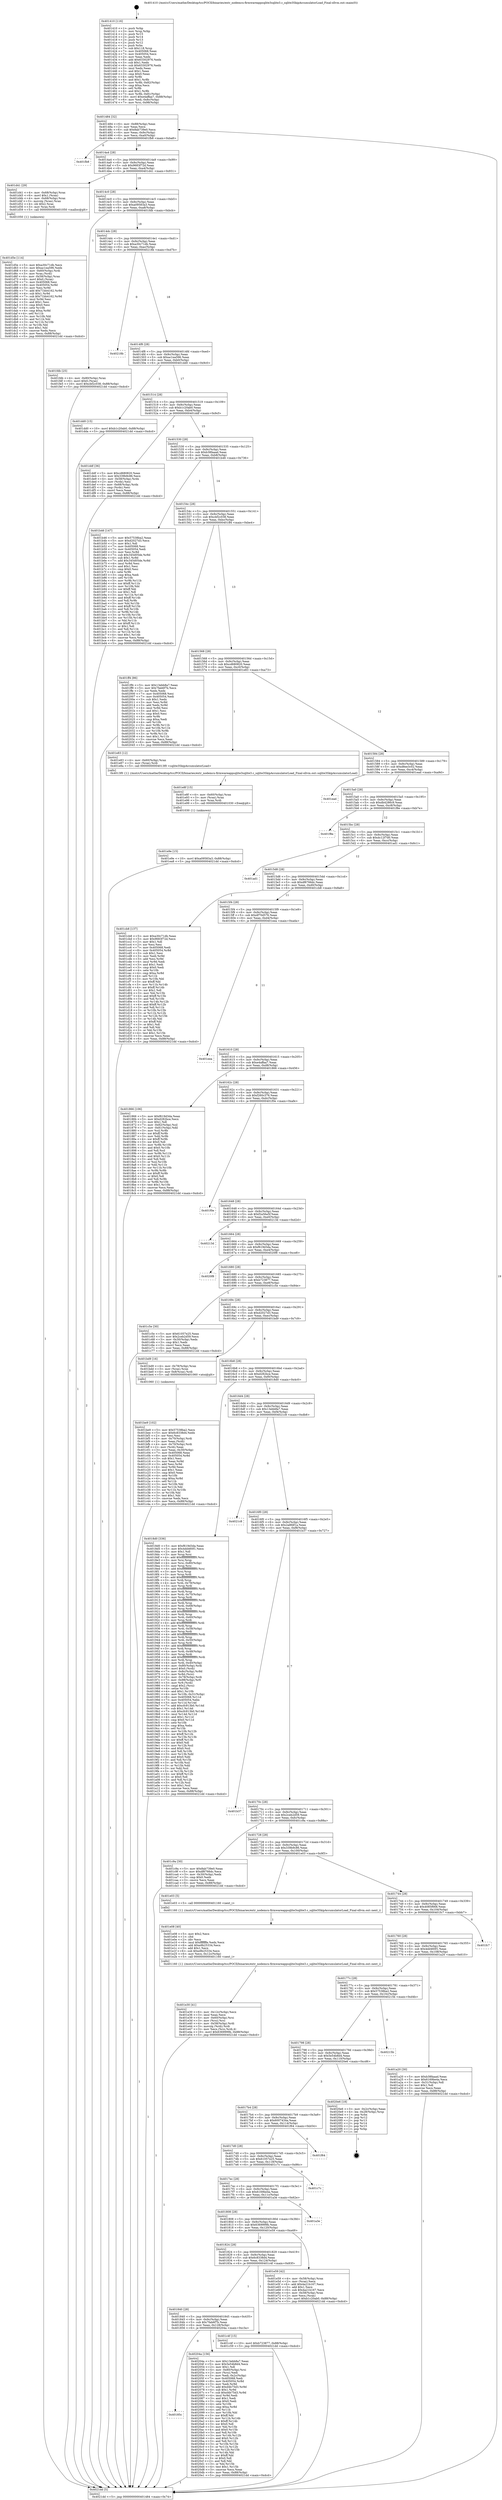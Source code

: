 digraph "0x401410" {
  label = "0x401410 (/mnt/c/Users/mathe/Desktop/tcc/POCII/binaries/extr_nodemcu-firmwareappsqlite3sqlite3.c_sqlite3SkipAccumulatorLoad_Final-ollvm.out::main(0))"
  labelloc = "t"
  node[shape=record]

  Entry [label="",width=0.3,height=0.3,shape=circle,fillcolor=black,style=filled]
  "0x401484" [label="{
     0x401484 [32]\l
     | [instrs]\l
     &nbsp;&nbsp;0x401484 \<+6\>: mov -0x88(%rbp),%eax\l
     &nbsp;&nbsp;0x40148a \<+2\>: mov %eax,%ecx\l
     &nbsp;&nbsp;0x40148c \<+6\>: sub $0x8ab739e0,%ecx\l
     &nbsp;&nbsp;0x401492 \<+6\>: mov %eax,-0x9c(%rbp)\l
     &nbsp;&nbsp;0x401498 \<+6\>: mov %ecx,-0xa0(%rbp)\l
     &nbsp;&nbsp;0x40149e \<+6\>: je 0000000000401fb8 \<main+0xba8\>\l
  }"]
  "0x401fb8" [label="{
     0x401fb8\l
  }", style=dashed]
  "0x4014a4" [label="{
     0x4014a4 [28]\l
     | [instrs]\l
     &nbsp;&nbsp;0x4014a4 \<+5\>: jmp 00000000004014a9 \<main+0x99\>\l
     &nbsp;&nbsp;0x4014a9 \<+6\>: mov -0x9c(%rbp),%eax\l
     &nbsp;&nbsp;0x4014af \<+5\>: sub $0x9683f72d,%eax\l
     &nbsp;&nbsp;0x4014b4 \<+6\>: mov %eax,-0xa4(%rbp)\l
     &nbsp;&nbsp;0x4014ba \<+6\>: je 0000000000401d41 \<main+0x931\>\l
  }"]
  Exit [label="",width=0.3,height=0.3,shape=circle,fillcolor=black,style=filled,peripheries=2]
  "0x401d41" [label="{
     0x401d41 [29]\l
     | [instrs]\l
     &nbsp;&nbsp;0x401d41 \<+4\>: mov -0x68(%rbp),%rax\l
     &nbsp;&nbsp;0x401d45 \<+6\>: movl $0x1,(%rax)\l
     &nbsp;&nbsp;0x401d4b \<+4\>: mov -0x68(%rbp),%rax\l
     &nbsp;&nbsp;0x401d4f \<+3\>: movslq (%rax),%rax\l
     &nbsp;&nbsp;0x401d52 \<+4\>: shl $0x2,%rax\l
     &nbsp;&nbsp;0x401d56 \<+3\>: mov %rax,%rdi\l
     &nbsp;&nbsp;0x401d59 \<+5\>: call 0000000000401050 \<malloc@plt\>\l
     | [calls]\l
     &nbsp;&nbsp;0x401050 \{1\} (unknown)\l
  }"]
  "0x4014c0" [label="{
     0x4014c0 [28]\l
     | [instrs]\l
     &nbsp;&nbsp;0x4014c0 \<+5\>: jmp 00000000004014c5 \<main+0xb5\>\l
     &nbsp;&nbsp;0x4014c5 \<+6\>: mov -0x9c(%rbp),%eax\l
     &nbsp;&nbsp;0x4014cb \<+5\>: sub $0xa09583a3,%eax\l
     &nbsp;&nbsp;0x4014d0 \<+6\>: mov %eax,-0xa8(%rbp)\l
     &nbsp;&nbsp;0x4014d6 \<+6\>: je 0000000000401fdb \<main+0xbcb\>\l
  }"]
  "0x40185c" [label="{
     0x40185c\l
  }", style=dashed]
  "0x401fdb" [label="{
     0x401fdb [25]\l
     | [instrs]\l
     &nbsp;&nbsp;0x401fdb \<+4\>: mov -0x80(%rbp),%rax\l
     &nbsp;&nbsp;0x401fdf \<+6\>: movl $0x0,(%rax)\l
     &nbsp;&nbsp;0x401fe5 \<+10\>: movl $0xcbf2c038,-0x88(%rbp)\l
     &nbsp;&nbsp;0x401fef \<+5\>: jmp 00000000004021dd \<main+0xdcd\>\l
  }"]
  "0x4014dc" [label="{
     0x4014dc [28]\l
     | [instrs]\l
     &nbsp;&nbsp;0x4014dc \<+5\>: jmp 00000000004014e1 \<main+0xd1\>\l
     &nbsp;&nbsp;0x4014e1 \<+6\>: mov -0x9c(%rbp),%eax\l
     &nbsp;&nbsp;0x4014e7 \<+5\>: sub $0xa30c71db,%eax\l
     &nbsp;&nbsp;0x4014ec \<+6\>: mov %eax,-0xac(%rbp)\l
     &nbsp;&nbsp;0x4014f2 \<+6\>: je 000000000040218b \<main+0xd7b\>\l
  }"]
  "0x40204a" [label="{
     0x40204a [156]\l
     | [instrs]\l
     &nbsp;&nbsp;0x40204a \<+5\>: mov $0x13ebb8a7,%eax\l
     &nbsp;&nbsp;0x40204f \<+5\>: mov $0x5e54b8d4,%ecx\l
     &nbsp;&nbsp;0x402054 \<+2\>: mov $0x1,%dl\l
     &nbsp;&nbsp;0x402056 \<+4\>: mov -0x80(%rbp),%rsi\l
     &nbsp;&nbsp;0x40205a \<+2\>: mov (%rsi),%edi\l
     &nbsp;&nbsp;0x40205c \<+3\>: mov %edi,-0x2c(%rbp)\l
     &nbsp;&nbsp;0x40205f \<+7\>: mov 0x405068,%edi\l
     &nbsp;&nbsp;0x402066 \<+8\>: mov 0x405054,%r8d\l
     &nbsp;&nbsp;0x40206e \<+3\>: mov %edi,%r9d\l
     &nbsp;&nbsp;0x402071 \<+7\>: add $0xd4b75d3,%r9d\l
     &nbsp;&nbsp;0x402078 \<+4\>: sub $0x1,%r9d\l
     &nbsp;&nbsp;0x40207c \<+7\>: sub $0xd4b75d3,%r9d\l
     &nbsp;&nbsp;0x402083 \<+4\>: imul %r9d,%edi\l
     &nbsp;&nbsp;0x402087 \<+3\>: and $0x1,%edi\l
     &nbsp;&nbsp;0x40208a \<+3\>: cmp $0x0,%edi\l
     &nbsp;&nbsp;0x40208d \<+4\>: sete %r10b\l
     &nbsp;&nbsp;0x402091 \<+4\>: cmp $0xa,%r8d\l
     &nbsp;&nbsp;0x402095 \<+4\>: setl %r11b\l
     &nbsp;&nbsp;0x402099 \<+3\>: mov %r10b,%bl\l
     &nbsp;&nbsp;0x40209c \<+3\>: xor $0xff,%bl\l
     &nbsp;&nbsp;0x40209f \<+3\>: mov %r11b,%r14b\l
     &nbsp;&nbsp;0x4020a2 \<+4\>: xor $0xff,%r14b\l
     &nbsp;&nbsp;0x4020a6 \<+3\>: xor $0x0,%dl\l
     &nbsp;&nbsp;0x4020a9 \<+3\>: mov %bl,%r15b\l
     &nbsp;&nbsp;0x4020ac \<+4\>: and $0x0,%r15b\l
     &nbsp;&nbsp;0x4020b0 \<+3\>: and %dl,%r10b\l
     &nbsp;&nbsp;0x4020b3 \<+3\>: mov %r14b,%r12b\l
     &nbsp;&nbsp;0x4020b6 \<+4\>: and $0x0,%r12b\l
     &nbsp;&nbsp;0x4020ba \<+3\>: and %dl,%r11b\l
     &nbsp;&nbsp;0x4020bd \<+3\>: or %r10b,%r15b\l
     &nbsp;&nbsp;0x4020c0 \<+3\>: or %r11b,%r12b\l
     &nbsp;&nbsp;0x4020c3 \<+3\>: xor %r12b,%r15b\l
     &nbsp;&nbsp;0x4020c6 \<+3\>: or %r14b,%bl\l
     &nbsp;&nbsp;0x4020c9 \<+3\>: xor $0xff,%bl\l
     &nbsp;&nbsp;0x4020cc \<+3\>: or $0x0,%dl\l
     &nbsp;&nbsp;0x4020cf \<+2\>: and %dl,%bl\l
     &nbsp;&nbsp;0x4020d1 \<+3\>: or %bl,%r15b\l
     &nbsp;&nbsp;0x4020d4 \<+4\>: test $0x1,%r15b\l
     &nbsp;&nbsp;0x4020d8 \<+3\>: cmovne %ecx,%eax\l
     &nbsp;&nbsp;0x4020db \<+6\>: mov %eax,-0x88(%rbp)\l
     &nbsp;&nbsp;0x4020e1 \<+5\>: jmp 00000000004021dd \<main+0xdcd\>\l
  }"]
  "0x40218b" [label="{
     0x40218b\l
  }", style=dashed]
  "0x4014f8" [label="{
     0x4014f8 [28]\l
     | [instrs]\l
     &nbsp;&nbsp;0x4014f8 \<+5\>: jmp 00000000004014fd \<main+0xed\>\l
     &nbsp;&nbsp;0x4014fd \<+6\>: mov -0x9c(%rbp),%eax\l
     &nbsp;&nbsp;0x401503 \<+5\>: sub $0xac1ea596,%eax\l
     &nbsp;&nbsp;0x401508 \<+6\>: mov %eax,-0xb0(%rbp)\l
     &nbsp;&nbsp;0x40150e \<+6\>: je 0000000000401dd0 \<main+0x9c0\>\l
  }"]
  "0x401e9e" [label="{
     0x401e9e [15]\l
     | [instrs]\l
     &nbsp;&nbsp;0x401e9e \<+10\>: movl $0xa09583a3,-0x88(%rbp)\l
     &nbsp;&nbsp;0x401ea8 \<+5\>: jmp 00000000004021dd \<main+0xdcd\>\l
  }"]
  "0x401dd0" [label="{
     0x401dd0 [15]\l
     | [instrs]\l
     &nbsp;&nbsp;0x401dd0 \<+10\>: movl $0xb1c20ab0,-0x88(%rbp)\l
     &nbsp;&nbsp;0x401dda \<+5\>: jmp 00000000004021dd \<main+0xdcd\>\l
  }"]
  "0x401514" [label="{
     0x401514 [28]\l
     | [instrs]\l
     &nbsp;&nbsp;0x401514 \<+5\>: jmp 0000000000401519 \<main+0x109\>\l
     &nbsp;&nbsp;0x401519 \<+6\>: mov -0x9c(%rbp),%eax\l
     &nbsp;&nbsp;0x40151f \<+5\>: sub $0xb1c20ab0,%eax\l
     &nbsp;&nbsp;0x401524 \<+6\>: mov %eax,-0xb4(%rbp)\l
     &nbsp;&nbsp;0x40152a \<+6\>: je 0000000000401ddf \<main+0x9cf\>\l
  }"]
  "0x401e8f" [label="{
     0x401e8f [15]\l
     | [instrs]\l
     &nbsp;&nbsp;0x401e8f \<+4\>: mov -0x60(%rbp),%rax\l
     &nbsp;&nbsp;0x401e93 \<+3\>: mov (%rax),%rax\l
     &nbsp;&nbsp;0x401e96 \<+3\>: mov %rax,%rdi\l
     &nbsp;&nbsp;0x401e99 \<+5\>: call 0000000000401030 \<free@plt\>\l
     | [calls]\l
     &nbsp;&nbsp;0x401030 \{1\} (unknown)\l
  }"]
  "0x401ddf" [label="{
     0x401ddf [36]\l
     | [instrs]\l
     &nbsp;&nbsp;0x401ddf \<+5\>: mov $0xcd680820,%eax\l
     &nbsp;&nbsp;0x401de4 \<+5\>: mov $0x339b9c86,%ecx\l
     &nbsp;&nbsp;0x401de9 \<+4\>: mov -0x58(%rbp),%rdx\l
     &nbsp;&nbsp;0x401ded \<+2\>: mov (%rdx),%esi\l
     &nbsp;&nbsp;0x401def \<+4\>: mov -0x68(%rbp),%rdx\l
     &nbsp;&nbsp;0x401df3 \<+2\>: cmp (%rdx),%esi\l
     &nbsp;&nbsp;0x401df5 \<+3\>: cmovl %ecx,%eax\l
     &nbsp;&nbsp;0x401df8 \<+6\>: mov %eax,-0x88(%rbp)\l
     &nbsp;&nbsp;0x401dfe \<+5\>: jmp 00000000004021dd \<main+0xdcd\>\l
  }"]
  "0x401530" [label="{
     0x401530 [28]\l
     | [instrs]\l
     &nbsp;&nbsp;0x401530 \<+5\>: jmp 0000000000401535 \<main+0x125\>\l
     &nbsp;&nbsp;0x401535 \<+6\>: mov -0x9c(%rbp),%eax\l
     &nbsp;&nbsp;0x40153b \<+5\>: sub $0xb38faaad,%eax\l
     &nbsp;&nbsp;0x401540 \<+6\>: mov %eax,-0xb8(%rbp)\l
     &nbsp;&nbsp;0x401546 \<+6\>: je 0000000000401b46 \<main+0x736\>\l
  }"]
  "0x401e30" [label="{
     0x401e30 [41]\l
     | [instrs]\l
     &nbsp;&nbsp;0x401e30 \<+6\>: mov -0x12c(%rbp),%ecx\l
     &nbsp;&nbsp;0x401e36 \<+3\>: imul %eax,%ecx\l
     &nbsp;&nbsp;0x401e39 \<+4\>: mov -0x60(%rbp),%rsi\l
     &nbsp;&nbsp;0x401e3d \<+3\>: mov (%rsi),%rsi\l
     &nbsp;&nbsp;0x401e40 \<+4\>: mov -0x58(%rbp),%rdi\l
     &nbsp;&nbsp;0x401e44 \<+3\>: movslq (%rdi),%rdi\l
     &nbsp;&nbsp;0x401e47 \<+3\>: mov %ecx,(%rsi,%rdi,4)\l
     &nbsp;&nbsp;0x401e4a \<+10\>: movl $0x6369999b,-0x88(%rbp)\l
     &nbsp;&nbsp;0x401e54 \<+5\>: jmp 00000000004021dd \<main+0xdcd\>\l
  }"]
  "0x401b46" [label="{
     0x401b46 [147]\l
     | [instrs]\l
     &nbsp;&nbsp;0x401b46 \<+5\>: mov $0x57538ba2,%eax\l
     &nbsp;&nbsp;0x401b4b \<+5\>: mov $0xd2027d3,%ecx\l
     &nbsp;&nbsp;0x401b50 \<+2\>: mov $0x1,%dl\l
     &nbsp;&nbsp;0x401b52 \<+7\>: mov 0x405068,%esi\l
     &nbsp;&nbsp;0x401b59 \<+7\>: mov 0x405054,%edi\l
     &nbsp;&nbsp;0x401b60 \<+3\>: mov %esi,%r8d\l
     &nbsp;&nbsp;0x401b63 \<+7\>: sub $0x345d05de,%r8d\l
     &nbsp;&nbsp;0x401b6a \<+4\>: sub $0x1,%r8d\l
     &nbsp;&nbsp;0x401b6e \<+7\>: add $0x345d05de,%r8d\l
     &nbsp;&nbsp;0x401b75 \<+4\>: imul %r8d,%esi\l
     &nbsp;&nbsp;0x401b79 \<+3\>: and $0x1,%esi\l
     &nbsp;&nbsp;0x401b7c \<+3\>: cmp $0x0,%esi\l
     &nbsp;&nbsp;0x401b7f \<+4\>: sete %r9b\l
     &nbsp;&nbsp;0x401b83 \<+3\>: cmp $0xa,%edi\l
     &nbsp;&nbsp;0x401b86 \<+4\>: setl %r10b\l
     &nbsp;&nbsp;0x401b8a \<+3\>: mov %r9b,%r11b\l
     &nbsp;&nbsp;0x401b8d \<+4\>: xor $0xff,%r11b\l
     &nbsp;&nbsp;0x401b91 \<+3\>: mov %r10b,%bl\l
     &nbsp;&nbsp;0x401b94 \<+3\>: xor $0xff,%bl\l
     &nbsp;&nbsp;0x401b97 \<+3\>: xor $0x1,%dl\l
     &nbsp;&nbsp;0x401b9a \<+3\>: mov %r11b,%r14b\l
     &nbsp;&nbsp;0x401b9d \<+4\>: and $0xff,%r14b\l
     &nbsp;&nbsp;0x401ba1 \<+3\>: and %dl,%r9b\l
     &nbsp;&nbsp;0x401ba4 \<+3\>: mov %bl,%r15b\l
     &nbsp;&nbsp;0x401ba7 \<+4\>: and $0xff,%r15b\l
     &nbsp;&nbsp;0x401bab \<+3\>: and %dl,%r10b\l
     &nbsp;&nbsp;0x401bae \<+3\>: or %r9b,%r14b\l
     &nbsp;&nbsp;0x401bb1 \<+3\>: or %r10b,%r15b\l
     &nbsp;&nbsp;0x401bb4 \<+3\>: xor %r15b,%r14b\l
     &nbsp;&nbsp;0x401bb7 \<+3\>: or %bl,%r11b\l
     &nbsp;&nbsp;0x401bba \<+4\>: xor $0xff,%r11b\l
     &nbsp;&nbsp;0x401bbe \<+3\>: or $0x1,%dl\l
     &nbsp;&nbsp;0x401bc1 \<+3\>: and %dl,%r11b\l
     &nbsp;&nbsp;0x401bc4 \<+3\>: or %r11b,%r14b\l
     &nbsp;&nbsp;0x401bc7 \<+4\>: test $0x1,%r14b\l
     &nbsp;&nbsp;0x401bcb \<+3\>: cmovne %ecx,%eax\l
     &nbsp;&nbsp;0x401bce \<+6\>: mov %eax,-0x88(%rbp)\l
     &nbsp;&nbsp;0x401bd4 \<+5\>: jmp 00000000004021dd \<main+0xdcd\>\l
  }"]
  "0x40154c" [label="{
     0x40154c [28]\l
     | [instrs]\l
     &nbsp;&nbsp;0x40154c \<+5\>: jmp 0000000000401551 \<main+0x141\>\l
     &nbsp;&nbsp;0x401551 \<+6\>: mov -0x9c(%rbp),%eax\l
     &nbsp;&nbsp;0x401557 \<+5\>: sub $0xcbf2c038,%eax\l
     &nbsp;&nbsp;0x40155c \<+6\>: mov %eax,-0xbc(%rbp)\l
     &nbsp;&nbsp;0x401562 \<+6\>: je 0000000000401ff4 \<main+0xbe4\>\l
  }"]
  "0x401e08" [label="{
     0x401e08 [40]\l
     | [instrs]\l
     &nbsp;&nbsp;0x401e08 \<+5\>: mov $0x2,%ecx\l
     &nbsp;&nbsp;0x401e0d \<+1\>: cltd\l
     &nbsp;&nbsp;0x401e0e \<+2\>: idiv %ecx\l
     &nbsp;&nbsp;0x401e10 \<+6\>: imul $0xfffffffe,%edx,%ecx\l
     &nbsp;&nbsp;0x401e16 \<+6\>: add $0xe9b25334,%ecx\l
     &nbsp;&nbsp;0x401e1c \<+3\>: add $0x1,%ecx\l
     &nbsp;&nbsp;0x401e1f \<+6\>: sub $0xe9b25334,%ecx\l
     &nbsp;&nbsp;0x401e25 \<+6\>: mov %ecx,-0x12c(%rbp)\l
     &nbsp;&nbsp;0x401e2b \<+5\>: call 0000000000401160 \<next_i\>\l
     | [calls]\l
     &nbsp;&nbsp;0x401160 \{1\} (/mnt/c/Users/mathe/Desktop/tcc/POCII/binaries/extr_nodemcu-firmwareappsqlite3sqlite3.c_sqlite3SkipAccumulatorLoad_Final-ollvm.out::next_i)\l
  }"]
  "0x401ff4" [label="{
     0x401ff4 [86]\l
     | [instrs]\l
     &nbsp;&nbsp;0x401ff4 \<+5\>: mov $0x13ebb8a7,%eax\l
     &nbsp;&nbsp;0x401ff9 \<+5\>: mov $0x7fab6f7b,%ecx\l
     &nbsp;&nbsp;0x401ffe \<+2\>: xor %edx,%edx\l
     &nbsp;&nbsp;0x402000 \<+7\>: mov 0x405068,%esi\l
     &nbsp;&nbsp;0x402007 \<+7\>: mov 0x405054,%edi\l
     &nbsp;&nbsp;0x40200e \<+3\>: sub $0x1,%edx\l
     &nbsp;&nbsp;0x402011 \<+3\>: mov %esi,%r8d\l
     &nbsp;&nbsp;0x402014 \<+3\>: add %edx,%r8d\l
     &nbsp;&nbsp;0x402017 \<+4\>: imul %r8d,%esi\l
     &nbsp;&nbsp;0x40201b \<+3\>: and $0x1,%esi\l
     &nbsp;&nbsp;0x40201e \<+3\>: cmp $0x0,%esi\l
     &nbsp;&nbsp;0x402021 \<+4\>: sete %r9b\l
     &nbsp;&nbsp;0x402025 \<+3\>: cmp $0xa,%edi\l
     &nbsp;&nbsp;0x402028 \<+4\>: setl %r10b\l
     &nbsp;&nbsp;0x40202c \<+3\>: mov %r9b,%r11b\l
     &nbsp;&nbsp;0x40202f \<+3\>: and %r10b,%r11b\l
     &nbsp;&nbsp;0x402032 \<+3\>: xor %r10b,%r9b\l
     &nbsp;&nbsp;0x402035 \<+3\>: or %r9b,%r11b\l
     &nbsp;&nbsp;0x402038 \<+4\>: test $0x1,%r11b\l
     &nbsp;&nbsp;0x40203c \<+3\>: cmovne %ecx,%eax\l
     &nbsp;&nbsp;0x40203f \<+6\>: mov %eax,-0x88(%rbp)\l
     &nbsp;&nbsp;0x402045 \<+5\>: jmp 00000000004021dd \<main+0xdcd\>\l
  }"]
  "0x401568" [label="{
     0x401568 [28]\l
     | [instrs]\l
     &nbsp;&nbsp;0x401568 \<+5\>: jmp 000000000040156d \<main+0x15d\>\l
     &nbsp;&nbsp;0x40156d \<+6\>: mov -0x9c(%rbp),%eax\l
     &nbsp;&nbsp;0x401573 \<+5\>: sub $0xcd680820,%eax\l
     &nbsp;&nbsp;0x401578 \<+6\>: mov %eax,-0xc0(%rbp)\l
     &nbsp;&nbsp;0x40157e \<+6\>: je 0000000000401e83 \<main+0xa73\>\l
  }"]
  "0x401d5e" [label="{
     0x401d5e [114]\l
     | [instrs]\l
     &nbsp;&nbsp;0x401d5e \<+5\>: mov $0xa30c71db,%ecx\l
     &nbsp;&nbsp;0x401d63 \<+5\>: mov $0xac1ea596,%edx\l
     &nbsp;&nbsp;0x401d68 \<+4\>: mov -0x60(%rbp),%rdi\l
     &nbsp;&nbsp;0x401d6c \<+3\>: mov %rax,(%rdi)\l
     &nbsp;&nbsp;0x401d6f \<+4\>: mov -0x58(%rbp),%rax\l
     &nbsp;&nbsp;0x401d73 \<+6\>: movl $0x0,(%rax)\l
     &nbsp;&nbsp;0x401d79 \<+7\>: mov 0x405068,%esi\l
     &nbsp;&nbsp;0x401d80 \<+8\>: mov 0x405054,%r8d\l
     &nbsp;&nbsp;0x401d88 \<+3\>: mov %esi,%r9d\l
     &nbsp;&nbsp;0x401d8b \<+7\>: add $0x71bb4162,%r9d\l
     &nbsp;&nbsp;0x401d92 \<+4\>: sub $0x1,%r9d\l
     &nbsp;&nbsp;0x401d96 \<+7\>: sub $0x71bb4162,%r9d\l
     &nbsp;&nbsp;0x401d9d \<+4\>: imul %r9d,%esi\l
     &nbsp;&nbsp;0x401da1 \<+3\>: and $0x1,%esi\l
     &nbsp;&nbsp;0x401da4 \<+3\>: cmp $0x0,%esi\l
     &nbsp;&nbsp;0x401da7 \<+4\>: sete %r10b\l
     &nbsp;&nbsp;0x401dab \<+4\>: cmp $0xa,%r8d\l
     &nbsp;&nbsp;0x401daf \<+4\>: setl %r11b\l
     &nbsp;&nbsp;0x401db3 \<+3\>: mov %r10b,%bl\l
     &nbsp;&nbsp;0x401db6 \<+3\>: and %r11b,%bl\l
     &nbsp;&nbsp;0x401db9 \<+3\>: xor %r11b,%r10b\l
     &nbsp;&nbsp;0x401dbc \<+3\>: or %r10b,%bl\l
     &nbsp;&nbsp;0x401dbf \<+3\>: test $0x1,%bl\l
     &nbsp;&nbsp;0x401dc2 \<+3\>: cmovne %edx,%ecx\l
     &nbsp;&nbsp;0x401dc5 \<+6\>: mov %ecx,-0x88(%rbp)\l
     &nbsp;&nbsp;0x401dcb \<+5\>: jmp 00000000004021dd \<main+0xdcd\>\l
  }"]
  "0x401e83" [label="{
     0x401e83 [12]\l
     | [instrs]\l
     &nbsp;&nbsp;0x401e83 \<+4\>: mov -0x60(%rbp),%rax\l
     &nbsp;&nbsp;0x401e87 \<+3\>: mov (%rax),%rdi\l
     &nbsp;&nbsp;0x401e8a \<+5\>: call 00000000004013f0 \<sqlite3SkipAccumulatorLoad\>\l
     | [calls]\l
     &nbsp;&nbsp;0x4013f0 \{1\} (/mnt/c/Users/mathe/Desktop/tcc/POCII/binaries/extr_nodemcu-firmwareappsqlite3sqlite3.c_sqlite3SkipAccumulatorLoad_Final-ollvm.out::sqlite3SkipAccumulatorLoad)\l
  }"]
  "0x401584" [label="{
     0x401584 [28]\l
     | [instrs]\l
     &nbsp;&nbsp;0x401584 \<+5\>: jmp 0000000000401589 \<main+0x179\>\l
     &nbsp;&nbsp;0x401589 \<+6\>: mov -0x9c(%rbp),%eax\l
     &nbsp;&nbsp;0x40158f \<+5\>: sub $0xd8ee3c02,%eax\l
     &nbsp;&nbsp;0x401594 \<+6\>: mov %eax,-0xc4(%rbp)\l
     &nbsp;&nbsp;0x40159a \<+6\>: je 0000000000401ead \<main+0xa9d\>\l
  }"]
  "0x401840" [label="{
     0x401840 [28]\l
     | [instrs]\l
     &nbsp;&nbsp;0x401840 \<+5\>: jmp 0000000000401845 \<main+0x435\>\l
     &nbsp;&nbsp;0x401845 \<+6\>: mov -0x9c(%rbp),%eax\l
     &nbsp;&nbsp;0x40184b \<+5\>: sub $0x7fab6f7b,%eax\l
     &nbsp;&nbsp;0x401850 \<+6\>: mov %eax,-0x128(%rbp)\l
     &nbsp;&nbsp;0x401856 \<+6\>: je 000000000040204a \<main+0xc3a\>\l
  }"]
  "0x401ead" [label="{
     0x401ead\l
  }", style=dashed]
  "0x4015a0" [label="{
     0x4015a0 [28]\l
     | [instrs]\l
     &nbsp;&nbsp;0x4015a0 \<+5\>: jmp 00000000004015a5 \<main+0x195\>\l
     &nbsp;&nbsp;0x4015a5 \<+6\>: mov -0x9c(%rbp),%eax\l
     &nbsp;&nbsp;0x4015ab \<+5\>: sub $0xdb4286c9,%eax\l
     &nbsp;&nbsp;0x4015b0 \<+6\>: mov %eax,-0xc8(%rbp)\l
     &nbsp;&nbsp;0x4015b6 \<+6\>: je 0000000000401f8e \<main+0xb7e\>\l
  }"]
  "0x401c4f" [label="{
     0x401c4f [15]\l
     | [instrs]\l
     &nbsp;&nbsp;0x401c4f \<+10\>: movl $0xb723877,-0x88(%rbp)\l
     &nbsp;&nbsp;0x401c59 \<+5\>: jmp 00000000004021dd \<main+0xdcd\>\l
  }"]
  "0x401f8e" [label="{
     0x401f8e\l
  }", style=dashed]
  "0x4015bc" [label="{
     0x4015bc [28]\l
     | [instrs]\l
     &nbsp;&nbsp;0x4015bc \<+5\>: jmp 00000000004015c1 \<main+0x1b1\>\l
     &nbsp;&nbsp;0x4015c1 \<+6\>: mov -0x9c(%rbp),%eax\l
     &nbsp;&nbsp;0x4015c7 \<+5\>: sub $0xdc12f7d0,%eax\l
     &nbsp;&nbsp;0x4015cc \<+6\>: mov %eax,-0xcc(%rbp)\l
     &nbsp;&nbsp;0x4015d2 \<+6\>: je 0000000000401ad1 \<main+0x6c1\>\l
  }"]
  "0x401824" [label="{
     0x401824 [28]\l
     | [instrs]\l
     &nbsp;&nbsp;0x401824 \<+5\>: jmp 0000000000401829 \<main+0x419\>\l
     &nbsp;&nbsp;0x401829 \<+6\>: mov -0x9c(%rbp),%eax\l
     &nbsp;&nbsp;0x40182f \<+5\>: sub $0x6c8338d4,%eax\l
     &nbsp;&nbsp;0x401834 \<+6\>: mov %eax,-0x124(%rbp)\l
     &nbsp;&nbsp;0x40183a \<+6\>: je 0000000000401c4f \<main+0x83f\>\l
  }"]
  "0x401ad1" [label="{
     0x401ad1\l
  }", style=dashed]
  "0x4015d8" [label="{
     0x4015d8 [28]\l
     | [instrs]\l
     &nbsp;&nbsp;0x4015d8 \<+5\>: jmp 00000000004015dd \<main+0x1cd\>\l
     &nbsp;&nbsp;0x4015dd \<+6\>: mov -0x9c(%rbp),%eax\l
     &nbsp;&nbsp;0x4015e3 \<+5\>: sub $0xdf6766dc,%eax\l
     &nbsp;&nbsp;0x4015e8 \<+6\>: mov %eax,-0xd0(%rbp)\l
     &nbsp;&nbsp;0x4015ee \<+6\>: je 0000000000401cb8 \<main+0x8a8\>\l
  }"]
  "0x401e59" [label="{
     0x401e59 [42]\l
     | [instrs]\l
     &nbsp;&nbsp;0x401e59 \<+4\>: mov -0x58(%rbp),%rax\l
     &nbsp;&nbsp;0x401e5d \<+2\>: mov (%rax),%ecx\l
     &nbsp;&nbsp;0x401e5f \<+6\>: add $0x4a21b167,%ecx\l
     &nbsp;&nbsp;0x401e65 \<+3\>: add $0x1,%ecx\l
     &nbsp;&nbsp;0x401e68 \<+6\>: sub $0x4a21b167,%ecx\l
     &nbsp;&nbsp;0x401e6e \<+4\>: mov -0x58(%rbp),%rax\l
     &nbsp;&nbsp;0x401e72 \<+2\>: mov %ecx,(%rax)\l
     &nbsp;&nbsp;0x401e74 \<+10\>: movl $0xb1c20ab0,-0x88(%rbp)\l
     &nbsp;&nbsp;0x401e7e \<+5\>: jmp 00000000004021dd \<main+0xdcd\>\l
  }"]
  "0x401cb8" [label="{
     0x401cb8 [137]\l
     | [instrs]\l
     &nbsp;&nbsp;0x401cb8 \<+5\>: mov $0xa30c71db,%eax\l
     &nbsp;&nbsp;0x401cbd \<+5\>: mov $0x9683f72d,%ecx\l
     &nbsp;&nbsp;0x401cc2 \<+2\>: mov $0x1,%dl\l
     &nbsp;&nbsp;0x401cc4 \<+2\>: xor %esi,%esi\l
     &nbsp;&nbsp;0x401cc6 \<+7\>: mov 0x405068,%edi\l
     &nbsp;&nbsp;0x401ccd \<+8\>: mov 0x405054,%r8d\l
     &nbsp;&nbsp;0x401cd5 \<+3\>: sub $0x1,%esi\l
     &nbsp;&nbsp;0x401cd8 \<+3\>: mov %edi,%r9d\l
     &nbsp;&nbsp;0x401cdb \<+3\>: add %esi,%r9d\l
     &nbsp;&nbsp;0x401cde \<+4\>: imul %r9d,%edi\l
     &nbsp;&nbsp;0x401ce2 \<+3\>: and $0x1,%edi\l
     &nbsp;&nbsp;0x401ce5 \<+3\>: cmp $0x0,%edi\l
     &nbsp;&nbsp;0x401ce8 \<+4\>: sete %r10b\l
     &nbsp;&nbsp;0x401cec \<+4\>: cmp $0xa,%r8d\l
     &nbsp;&nbsp;0x401cf0 \<+4\>: setl %r11b\l
     &nbsp;&nbsp;0x401cf4 \<+3\>: mov %r10b,%bl\l
     &nbsp;&nbsp;0x401cf7 \<+3\>: xor $0xff,%bl\l
     &nbsp;&nbsp;0x401cfa \<+3\>: mov %r11b,%r14b\l
     &nbsp;&nbsp;0x401cfd \<+4\>: xor $0xff,%r14b\l
     &nbsp;&nbsp;0x401d01 \<+3\>: xor $0x1,%dl\l
     &nbsp;&nbsp;0x401d04 \<+3\>: mov %bl,%r15b\l
     &nbsp;&nbsp;0x401d07 \<+4\>: and $0xff,%r15b\l
     &nbsp;&nbsp;0x401d0b \<+3\>: and %dl,%r10b\l
     &nbsp;&nbsp;0x401d0e \<+3\>: mov %r14b,%r12b\l
     &nbsp;&nbsp;0x401d11 \<+4\>: and $0xff,%r12b\l
     &nbsp;&nbsp;0x401d15 \<+3\>: and %dl,%r11b\l
     &nbsp;&nbsp;0x401d18 \<+3\>: or %r10b,%r15b\l
     &nbsp;&nbsp;0x401d1b \<+3\>: or %r11b,%r12b\l
     &nbsp;&nbsp;0x401d1e \<+3\>: xor %r12b,%r15b\l
     &nbsp;&nbsp;0x401d21 \<+3\>: or %r14b,%bl\l
     &nbsp;&nbsp;0x401d24 \<+3\>: xor $0xff,%bl\l
     &nbsp;&nbsp;0x401d27 \<+3\>: or $0x1,%dl\l
     &nbsp;&nbsp;0x401d2a \<+2\>: and %dl,%bl\l
     &nbsp;&nbsp;0x401d2c \<+3\>: or %bl,%r15b\l
     &nbsp;&nbsp;0x401d2f \<+4\>: test $0x1,%r15b\l
     &nbsp;&nbsp;0x401d33 \<+3\>: cmovne %ecx,%eax\l
     &nbsp;&nbsp;0x401d36 \<+6\>: mov %eax,-0x88(%rbp)\l
     &nbsp;&nbsp;0x401d3c \<+5\>: jmp 00000000004021dd \<main+0xdcd\>\l
  }"]
  "0x4015f4" [label="{
     0x4015f4 [28]\l
     | [instrs]\l
     &nbsp;&nbsp;0x4015f4 \<+5\>: jmp 00000000004015f9 \<main+0x1e9\>\l
     &nbsp;&nbsp;0x4015f9 \<+6\>: mov -0x9c(%rbp),%eax\l
     &nbsp;&nbsp;0x4015ff \<+5\>: sub $0xdf70d576,%eax\l
     &nbsp;&nbsp;0x401604 \<+6\>: mov %eax,-0xd4(%rbp)\l
     &nbsp;&nbsp;0x40160a \<+6\>: je 0000000000401eea \<main+0xada\>\l
  }"]
  "0x401808" [label="{
     0x401808 [28]\l
     | [instrs]\l
     &nbsp;&nbsp;0x401808 \<+5\>: jmp 000000000040180d \<main+0x3fd\>\l
     &nbsp;&nbsp;0x40180d \<+6\>: mov -0x9c(%rbp),%eax\l
     &nbsp;&nbsp;0x401813 \<+5\>: sub $0x6369999b,%eax\l
     &nbsp;&nbsp;0x401818 \<+6\>: mov %eax,-0x120(%rbp)\l
     &nbsp;&nbsp;0x40181e \<+6\>: je 0000000000401e59 \<main+0xa49\>\l
  }"]
  "0x401eea" [label="{
     0x401eea\l
  }", style=dashed]
  "0x401610" [label="{
     0x401610 [28]\l
     | [instrs]\l
     &nbsp;&nbsp;0x401610 \<+5\>: jmp 0000000000401615 \<main+0x205\>\l
     &nbsp;&nbsp;0x401615 \<+6\>: mov -0x9c(%rbp),%eax\l
     &nbsp;&nbsp;0x40161b \<+5\>: sub $0xe4affaa7,%eax\l
     &nbsp;&nbsp;0x401620 \<+6\>: mov %eax,-0xd8(%rbp)\l
     &nbsp;&nbsp;0x401626 \<+6\>: je 0000000000401866 \<main+0x456\>\l
  }"]
  "0x401a3e" [label="{
     0x401a3e\l
  }", style=dashed]
  "0x401866" [label="{
     0x401866 [106]\l
     | [instrs]\l
     &nbsp;&nbsp;0x401866 \<+5\>: mov $0xf619d3da,%eax\l
     &nbsp;&nbsp;0x40186b \<+5\>: mov $0xd282bce,%ecx\l
     &nbsp;&nbsp;0x401870 \<+2\>: mov $0x1,%dl\l
     &nbsp;&nbsp;0x401872 \<+7\>: mov -0x82(%rbp),%sil\l
     &nbsp;&nbsp;0x401879 \<+7\>: mov -0x81(%rbp),%dil\l
     &nbsp;&nbsp;0x401880 \<+3\>: mov %sil,%r8b\l
     &nbsp;&nbsp;0x401883 \<+4\>: xor $0xff,%r8b\l
     &nbsp;&nbsp;0x401887 \<+3\>: mov %dil,%r9b\l
     &nbsp;&nbsp;0x40188a \<+4\>: xor $0xff,%r9b\l
     &nbsp;&nbsp;0x40188e \<+3\>: xor $0x0,%dl\l
     &nbsp;&nbsp;0x401891 \<+3\>: mov %r8b,%r10b\l
     &nbsp;&nbsp;0x401894 \<+4\>: and $0x0,%r10b\l
     &nbsp;&nbsp;0x401898 \<+3\>: and %dl,%sil\l
     &nbsp;&nbsp;0x40189b \<+3\>: mov %r9b,%r11b\l
     &nbsp;&nbsp;0x40189e \<+4\>: and $0x0,%r11b\l
     &nbsp;&nbsp;0x4018a2 \<+3\>: and %dl,%dil\l
     &nbsp;&nbsp;0x4018a5 \<+3\>: or %sil,%r10b\l
     &nbsp;&nbsp;0x4018a8 \<+3\>: or %dil,%r11b\l
     &nbsp;&nbsp;0x4018ab \<+3\>: xor %r11b,%r10b\l
     &nbsp;&nbsp;0x4018ae \<+3\>: or %r9b,%r8b\l
     &nbsp;&nbsp;0x4018b1 \<+4\>: xor $0xff,%r8b\l
     &nbsp;&nbsp;0x4018b5 \<+3\>: or $0x0,%dl\l
     &nbsp;&nbsp;0x4018b8 \<+3\>: and %dl,%r8b\l
     &nbsp;&nbsp;0x4018bb \<+3\>: or %r8b,%r10b\l
     &nbsp;&nbsp;0x4018be \<+4\>: test $0x1,%r10b\l
     &nbsp;&nbsp;0x4018c2 \<+3\>: cmovne %ecx,%eax\l
     &nbsp;&nbsp;0x4018c5 \<+6\>: mov %eax,-0x88(%rbp)\l
     &nbsp;&nbsp;0x4018cb \<+5\>: jmp 00000000004021dd \<main+0xdcd\>\l
  }"]
  "0x40162c" [label="{
     0x40162c [28]\l
     | [instrs]\l
     &nbsp;&nbsp;0x40162c \<+5\>: jmp 0000000000401631 \<main+0x221\>\l
     &nbsp;&nbsp;0x401631 \<+6\>: mov -0x9c(%rbp),%eax\l
     &nbsp;&nbsp;0x401637 \<+5\>: sub $0xf260c376,%eax\l
     &nbsp;&nbsp;0x40163c \<+6\>: mov %eax,-0xdc(%rbp)\l
     &nbsp;&nbsp;0x401642 \<+6\>: je 0000000000401f0e \<main+0xafe\>\l
  }"]
  "0x4021dd" [label="{
     0x4021dd [5]\l
     | [instrs]\l
     &nbsp;&nbsp;0x4021dd \<+5\>: jmp 0000000000401484 \<main+0x74\>\l
  }"]
  "0x401410" [label="{
     0x401410 [116]\l
     | [instrs]\l
     &nbsp;&nbsp;0x401410 \<+1\>: push %rbp\l
     &nbsp;&nbsp;0x401411 \<+3\>: mov %rsp,%rbp\l
     &nbsp;&nbsp;0x401414 \<+2\>: push %r15\l
     &nbsp;&nbsp;0x401416 \<+2\>: push %r14\l
     &nbsp;&nbsp;0x401418 \<+2\>: push %r13\l
     &nbsp;&nbsp;0x40141a \<+2\>: push %r12\l
     &nbsp;&nbsp;0x40141c \<+1\>: push %rbx\l
     &nbsp;&nbsp;0x40141d \<+7\>: sub $0x118,%rsp\l
     &nbsp;&nbsp;0x401424 \<+7\>: mov 0x405068,%eax\l
     &nbsp;&nbsp;0x40142b \<+7\>: mov 0x405054,%ecx\l
     &nbsp;&nbsp;0x401432 \<+2\>: mov %eax,%edx\l
     &nbsp;&nbsp;0x401434 \<+6\>: add $0x63302976,%edx\l
     &nbsp;&nbsp;0x40143a \<+3\>: sub $0x1,%edx\l
     &nbsp;&nbsp;0x40143d \<+6\>: sub $0x63302976,%edx\l
     &nbsp;&nbsp;0x401443 \<+3\>: imul %edx,%eax\l
     &nbsp;&nbsp;0x401446 \<+3\>: and $0x1,%eax\l
     &nbsp;&nbsp;0x401449 \<+3\>: cmp $0x0,%eax\l
     &nbsp;&nbsp;0x40144c \<+4\>: sete %r8b\l
     &nbsp;&nbsp;0x401450 \<+4\>: and $0x1,%r8b\l
     &nbsp;&nbsp;0x401454 \<+7\>: mov %r8b,-0x82(%rbp)\l
     &nbsp;&nbsp;0x40145b \<+3\>: cmp $0xa,%ecx\l
     &nbsp;&nbsp;0x40145e \<+4\>: setl %r8b\l
     &nbsp;&nbsp;0x401462 \<+4\>: and $0x1,%r8b\l
     &nbsp;&nbsp;0x401466 \<+7\>: mov %r8b,-0x81(%rbp)\l
     &nbsp;&nbsp;0x40146d \<+10\>: movl $0xe4affaa7,-0x88(%rbp)\l
     &nbsp;&nbsp;0x401477 \<+6\>: mov %edi,-0x8c(%rbp)\l
     &nbsp;&nbsp;0x40147d \<+7\>: mov %rsi,-0x98(%rbp)\l
  }"]
  "0x4017ec" [label="{
     0x4017ec [28]\l
     | [instrs]\l
     &nbsp;&nbsp;0x4017ec \<+5\>: jmp 00000000004017f1 \<main+0x3e1\>\l
     &nbsp;&nbsp;0x4017f1 \<+6\>: mov -0x9c(%rbp),%eax\l
     &nbsp;&nbsp;0x4017f7 \<+5\>: sub $0x6169be4a,%eax\l
     &nbsp;&nbsp;0x4017fc \<+6\>: mov %eax,-0x11c(%rbp)\l
     &nbsp;&nbsp;0x401802 \<+6\>: je 0000000000401a3e \<main+0x62e\>\l
  }"]
  "0x401f0e" [label="{
     0x401f0e\l
  }", style=dashed]
  "0x401648" [label="{
     0x401648 [28]\l
     | [instrs]\l
     &nbsp;&nbsp;0x401648 \<+5\>: jmp 000000000040164d \<main+0x23d\>\l
     &nbsp;&nbsp;0x40164d \<+6\>: mov -0x9c(%rbp),%eax\l
     &nbsp;&nbsp;0x401653 \<+5\>: sub $0xf2a56a5f,%eax\l
     &nbsp;&nbsp;0x401658 \<+6\>: mov %eax,-0xe0(%rbp)\l
     &nbsp;&nbsp;0x40165e \<+6\>: je 000000000040213d \<main+0xd2d\>\l
  }"]
  "0x401c7c" [label="{
     0x401c7c\l
  }", style=dashed]
  "0x40213d" [label="{
     0x40213d\l
  }", style=dashed]
  "0x401664" [label="{
     0x401664 [28]\l
     | [instrs]\l
     &nbsp;&nbsp;0x401664 \<+5\>: jmp 0000000000401669 \<main+0x259\>\l
     &nbsp;&nbsp;0x401669 \<+6\>: mov -0x9c(%rbp),%eax\l
     &nbsp;&nbsp;0x40166f \<+5\>: sub $0xf619d3da,%eax\l
     &nbsp;&nbsp;0x401674 \<+6\>: mov %eax,-0xe4(%rbp)\l
     &nbsp;&nbsp;0x40167a \<+6\>: je 00000000004020f8 \<main+0xce8\>\l
  }"]
  "0x4017d0" [label="{
     0x4017d0 [28]\l
     | [instrs]\l
     &nbsp;&nbsp;0x4017d0 \<+5\>: jmp 00000000004017d5 \<main+0x3c5\>\l
     &nbsp;&nbsp;0x4017d5 \<+6\>: mov -0x9c(%rbp),%eax\l
     &nbsp;&nbsp;0x4017db \<+5\>: sub $0x61057e25,%eax\l
     &nbsp;&nbsp;0x4017e0 \<+6\>: mov %eax,-0x118(%rbp)\l
     &nbsp;&nbsp;0x4017e6 \<+6\>: je 0000000000401c7c \<main+0x86c\>\l
  }"]
  "0x4020f8" [label="{
     0x4020f8\l
  }", style=dashed]
  "0x401680" [label="{
     0x401680 [28]\l
     | [instrs]\l
     &nbsp;&nbsp;0x401680 \<+5\>: jmp 0000000000401685 \<main+0x275\>\l
     &nbsp;&nbsp;0x401685 \<+6\>: mov -0x9c(%rbp),%eax\l
     &nbsp;&nbsp;0x40168b \<+5\>: sub $0xb723877,%eax\l
     &nbsp;&nbsp;0x401690 \<+6\>: mov %eax,-0xe8(%rbp)\l
     &nbsp;&nbsp;0x401696 \<+6\>: je 0000000000401c5e \<main+0x84e\>\l
  }"]
  "0x401f64" [label="{
     0x401f64\l
  }", style=dashed]
  "0x401c5e" [label="{
     0x401c5e [30]\l
     | [instrs]\l
     &nbsp;&nbsp;0x401c5e \<+5\>: mov $0x61057e25,%eax\l
     &nbsp;&nbsp;0x401c63 \<+5\>: mov $0x2ceb2d59,%ecx\l
     &nbsp;&nbsp;0x401c68 \<+3\>: mov -0x30(%rbp),%edx\l
     &nbsp;&nbsp;0x401c6b \<+3\>: cmp $0x1,%edx\l
     &nbsp;&nbsp;0x401c6e \<+3\>: cmovl %ecx,%eax\l
     &nbsp;&nbsp;0x401c71 \<+6\>: mov %eax,-0x88(%rbp)\l
     &nbsp;&nbsp;0x401c77 \<+5\>: jmp 00000000004021dd \<main+0xdcd\>\l
  }"]
  "0x40169c" [label="{
     0x40169c [28]\l
     | [instrs]\l
     &nbsp;&nbsp;0x40169c \<+5\>: jmp 00000000004016a1 \<main+0x291\>\l
     &nbsp;&nbsp;0x4016a1 \<+6\>: mov -0x9c(%rbp),%eax\l
     &nbsp;&nbsp;0x4016a7 \<+5\>: sub $0xd2027d3,%eax\l
     &nbsp;&nbsp;0x4016ac \<+6\>: mov %eax,-0xec(%rbp)\l
     &nbsp;&nbsp;0x4016b2 \<+6\>: je 0000000000401bd9 \<main+0x7c9\>\l
  }"]
  "0x4017b4" [label="{
     0x4017b4 [28]\l
     | [instrs]\l
     &nbsp;&nbsp;0x4017b4 \<+5\>: jmp 00000000004017b9 \<main+0x3a9\>\l
     &nbsp;&nbsp;0x4017b9 \<+6\>: mov -0x9c(%rbp),%eax\l
     &nbsp;&nbsp;0x4017bf \<+5\>: sub $0x6007434a,%eax\l
     &nbsp;&nbsp;0x4017c4 \<+6\>: mov %eax,-0x114(%rbp)\l
     &nbsp;&nbsp;0x4017ca \<+6\>: je 0000000000401f64 \<main+0xb54\>\l
  }"]
  "0x401bd9" [label="{
     0x401bd9 [16]\l
     | [instrs]\l
     &nbsp;&nbsp;0x401bd9 \<+4\>: mov -0x78(%rbp),%rax\l
     &nbsp;&nbsp;0x401bdd \<+3\>: mov (%rax),%rax\l
     &nbsp;&nbsp;0x401be0 \<+4\>: mov 0x8(%rax),%rdi\l
     &nbsp;&nbsp;0x401be4 \<+5\>: call 0000000000401060 \<atoi@plt\>\l
     | [calls]\l
     &nbsp;&nbsp;0x401060 \{1\} (unknown)\l
  }"]
  "0x4016b8" [label="{
     0x4016b8 [28]\l
     | [instrs]\l
     &nbsp;&nbsp;0x4016b8 \<+5\>: jmp 00000000004016bd \<main+0x2ad\>\l
     &nbsp;&nbsp;0x4016bd \<+6\>: mov -0x9c(%rbp),%eax\l
     &nbsp;&nbsp;0x4016c3 \<+5\>: sub $0xd282bce,%eax\l
     &nbsp;&nbsp;0x4016c8 \<+6\>: mov %eax,-0xf0(%rbp)\l
     &nbsp;&nbsp;0x4016ce \<+6\>: je 00000000004018d0 \<main+0x4c0\>\l
  }"]
  "0x4020e6" [label="{
     0x4020e6 [18]\l
     | [instrs]\l
     &nbsp;&nbsp;0x4020e6 \<+3\>: mov -0x2c(%rbp),%eax\l
     &nbsp;&nbsp;0x4020e9 \<+4\>: lea -0x28(%rbp),%rsp\l
     &nbsp;&nbsp;0x4020ed \<+1\>: pop %rbx\l
     &nbsp;&nbsp;0x4020ee \<+2\>: pop %r12\l
     &nbsp;&nbsp;0x4020f0 \<+2\>: pop %r13\l
     &nbsp;&nbsp;0x4020f2 \<+2\>: pop %r14\l
     &nbsp;&nbsp;0x4020f4 \<+2\>: pop %r15\l
     &nbsp;&nbsp;0x4020f6 \<+1\>: pop %rbp\l
     &nbsp;&nbsp;0x4020f7 \<+1\>: ret\l
  }"]
  "0x4018d0" [label="{
     0x4018d0 [336]\l
     | [instrs]\l
     &nbsp;&nbsp;0x4018d0 \<+5\>: mov $0xf619d3da,%eax\l
     &nbsp;&nbsp;0x4018d5 \<+5\>: mov $0x4dd460f1,%ecx\l
     &nbsp;&nbsp;0x4018da \<+2\>: mov $0x1,%dl\l
     &nbsp;&nbsp;0x4018dc \<+3\>: mov %rsp,%rsi\l
     &nbsp;&nbsp;0x4018df \<+4\>: add $0xfffffffffffffff0,%rsi\l
     &nbsp;&nbsp;0x4018e3 \<+3\>: mov %rsi,%rsp\l
     &nbsp;&nbsp;0x4018e6 \<+4\>: mov %rsi,-0x80(%rbp)\l
     &nbsp;&nbsp;0x4018ea \<+3\>: mov %rsp,%rsi\l
     &nbsp;&nbsp;0x4018ed \<+4\>: add $0xfffffffffffffff0,%rsi\l
     &nbsp;&nbsp;0x4018f1 \<+3\>: mov %rsi,%rsp\l
     &nbsp;&nbsp;0x4018f4 \<+3\>: mov %rsp,%rdi\l
     &nbsp;&nbsp;0x4018f7 \<+4\>: add $0xfffffffffffffff0,%rdi\l
     &nbsp;&nbsp;0x4018fb \<+3\>: mov %rdi,%rsp\l
     &nbsp;&nbsp;0x4018fe \<+4\>: mov %rdi,-0x78(%rbp)\l
     &nbsp;&nbsp;0x401902 \<+3\>: mov %rsp,%rdi\l
     &nbsp;&nbsp;0x401905 \<+4\>: add $0xfffffffffffffff0,%rdi\l
     &nbsp;&nbsp;0x401909 \<+3\>: mov %rdi,%rsp\l
     &nbsp;&nbsp;0x40190c \<+4\>: mov %rdi,-0x70(%rbp)\l
     &nbsp;&nbsp;0x401910 \<+3\>: mov %rsp,%rdi\l
     &nbsp;&nbsp;0x401913 \<+4\>: add $0xfffffffffffffff0,%rdi\l
     &nbsp;&nbsp;0x401917 \<+3\>: mov %rdi,%rsp\l
     &nbsp;&nbsp;0x40191a \<+4\>: mov %rdi,-0x68(%rbp)\l
     &nbsp;&nbsp;0x40191e \<+3\>: mov %rsp,%rdi\l
     &nbsp;&nbsp;0x401921 \<+4\>: add $0xfffffffffffffff0,%rdi\l
     &nbsp;&nbsp;0x401925 \<+3\>: mov %rdi,%rsp\l
     &nbsp;&nbsp;0x401928 \<+4\>: mov %rdi,-0x60(%rbp)\l
     &nbsp;&nbsp;0x40192c \<+3\>: mov %rsp,%rdi\l
     &nbsp;&nbsp;0x40192f \<+4\>: add $0xfffffffffffffff0,%rdi\l
     &nbsp;&nbsp;0x401933 \<+3\>: mov %rdi,%rsp\l
     &nbsp;&nbsp;0x401936 \<+4\>: mov %rdi,-0x58(%rbp)\l
     &nbsp;&nbsp;0x40193a \<+3\>: mov %rsp,%rdi\l
     &nbsp;&nbsp;0x40193d \<+4\>: add $0xfffffffffffffff0,%rdi\l
     &nbsp;&nbsp;0x401941 \<+3\>: mov %rdi,%rsp\l
     &nbsp;&nbsp;0x401944 \<+4\>: mov %rdi,-0x50(%rbp)\l
     &nbsp;&nbsp;0x401948 \<+3\>: mov %rsp,%rdi\l
     &nbsp;&nbsp;0x40194b \<+4\>: add $0xfffffffffffffff0,%rdi\l
     &nbsp;&nbsp;0x40194f \<+3\>: mov %rdi,%rsp\l
     &nbsp;&nbsp;0x401952 \<+4\>: mov %rdi,-0x48(%rbp)\l
     &nbsp;&nbsp;0x401956 \<+3\>: mov %rsp,%rdi\l
     &nbsp;&nbsp;0x401959 \<+4\>: add $0xfffffffffffffff0,%rdi\l
     &nbsp;&nbsp;0x40195d \<+3\>: mov %rdi,%rsp\l
     &nbsp;&nbsp;0x401960 \<+4\>: mov %rdi,-0x40(%rbp)\l
     &nbsp;&nbsp;0x401964 \<+4\>: mov -0x80(%rbp),%rdi\l
     &nbsp;&nbsp;0x401968 \<+6\>: movl $0x0,(%rdi)\l
     &nbsp;&nbsp;0x40196e \<+7\>: mov -0x8c(%rbp),%r8d\l
     &nbsp;&nbsp;0x401975 \<+3\>: mov %r8d,(%rsi)\l
     &nbsp;&nbsp;0x401978 \<+4\>: mov -0x78(%rbp),%rdi\l
     &nbsp;&nbsp;0x40197c \<+7\>: mov -0x98(%rbp),%r9\l
     &nbsp;&nbsp;0x401983 \<+3\>: mov %r9,(%rdi)\l
     &nbsp;&nbsp;0x401986 \<+3\>: cmpl $0x2,(%rsi)\l
     &nbsp;&nbsp;0x401989 \<+4\>: setne %r10b\l
     &nbsp;&nbsp;0x40198d \<+4\>: and $0x1,%r10b\l
     &nbsp;&nbsp;0x401991 \<+4\>: mov %r10b,-0x31(%rbp)\l
     &nbsp;&nbsp;0x401995 \<+8\>: mov 0x405068,%r11d\l
     &nbsp;&nbsp;0x40199d \<+7\>: mov 0x405054,%ebx\l
     &nbsp;&nbsp;0x4019a4 \<+3\>: mov %r11d,%r14d\l
     &nbsp;&nbsp;0x4019a7 \<+7\>: add $0xcfc913b0,%r14d\l
     &nbsp;&nbsp;0x4019ae \<+4\>: sub $0x1,%r14d\l
     &nbsp;&nbsp;0x4019b2 \<+7\>: sub $0xcfc913b0,%r14d\l
     &nbsp;&nbsp;0x4019b9 \<+4\>: imul %r14d,%r11d\l
     &nbsp;&nbsp;0x4019bd \<+4\>: and $0x1,%r11d\l
     &nbsp;&nbsp;0x4019c1 \<+4\>: cmp $0x0,%r11d\l
     &nbsp;&nbsp;0x4019c5 \<+4\>: sete %r10b\l
     &nbsp;&nbsp;0x4019c9 \<+3\>: cmp $0xa,%ebx\l
     &nbsp;&nbsp;0x4019cc \<+4\>: setl %r15b\l
     &nbsp;&nbsp;0x4019d0 \<+3\>: mov %r10b,%r12b\l
     &nbsp;&nbsp;0x4019d3 \<+4\>: xor $0xff,%r12b\l
     &nbsp;&nbsp;0x4019d7 \<+3\>: mov %r15b,%r13b\l
     &nbsp;&nbsp;0x4019da \<+4\>: xor $0xff,%r13b\l
     &nbsp;&nbsp;0x4019de \<+3\>: xor $0x0,%dl\l
     &nbsp;&nbsp;0x4019e1 \<+3\>: mov %r12b,%sil\l
     &nbsp;&nbsp;0x4019e4 \<+4\>: and $0x0,%sil\l
     &nbsp;&nbsp;0x4019e8 \<+3\>: and %dl,%r10b\l
     &nbsp;&nbsp;0x4019eb \<+3\>: mov %r13b,%dil\l
     &nbsp;&nbsp;0x4019ee \<+4\>: and $0x0,%dil\l
     &nbsp;&nbsp;0x4019f2 \<+3\>: and %dl,%r15b\l
     &nbsp;&nbsp;0x4019f5 \<+3\>: or %r10b,%sil\l
     &nbsp;&nbsp;0x4019f8 \<+3\>: or %r15b,%dil\l
     &nbsp;&nbsp;0x4019fb \<+3\>: xor %dil,%sil\l
     &nbsp;&nbsp;0x4019fe \<+3\>: or %r13b,%r12b\l
     &nbsp;&nbsp;0x401a01 \<+4\>: xor $0xff,%r12b\l
     &nbsp;&nbsp;0x401a05 \<+3\>: or $0x0,%dl\l
     &nbsp;&nbsp;0x401a08 \<+3\>: and %dl,%r12b\l
     &nbsp;&nbsp;0x401a0b \<+3\>: or %r12b,%sil\l
     &nbsp;&nbsp;0x401a0e \<+4\>: test $0x1,%sil\l
     &nbsp;&nbsp;0x401a12 \<+3\>: cmovne %ecx,%eax\l
     &nbsp;&nbsp;0x401a15 \<+6\>: mov %eax,-0x88(%rbp)\l
     &nbsp;&nbsp;0x401a1b \<+5\>: jmp 00000000004021dd \<main+0xdcd\>\l
  }"]
  "0x4016d4" [label="{
     0x4016d4 [28]\l
     | [instrs]\l
     &nbsp;&nbsp;0x4016d4 \<+5\>: jmp 00000000004016d9 \<main+0x2c9\>\l
     &nbsp;&nbsp;0x4016d9 \<+6\>: mov -0x9c(%rbp),%eax\l
     &nbsp;&nbsp;0x4016df \<+5\>: sub $0x13ebb8a7,%eax\l
     &nbsp;&nbsp;0x4016e4 \<+6\>: mov %eax,-0xf4(%rbp)\l
     &nbsp;&nbsp;0x4016ea \<+6\>: je 00000000004021c8 \<main+0xdb8\>\l
  }"]
  "0x401798" [label="{
     0x401798 [28]\l
     | [instrs]\l
     &nbsp;&nbsp;0x401798 \<+5\>: jmp 000000000040179d \<main+0x38d\>\l
     &nbsp;&nbsp;0x40179d \<+6\>: mov -0x9c(%rbp),%eax\l
     &nbsp;&nbsp;0x4017a3 \<+5\>: sub $0x5e54b8d4,%eax\l
     &nbsp;&nbsp;0x4017a8 \<+6\>: mov %eax,-0x110(%rbp)\l
     &nbsp;&nbsp;0x4017ae \<+6\>: je 00000000004020e6 \<main+0xcd6\>\l
  }"]
  "0x40215b" [label="{
     0x40215b\l
  }", style=dashed]
  "0x4021c8" [label="{
     0x4021c8\l
  }", style=dashed]
  "0x4016f0" [label="{
     0x4016f0 [28]\l
     | [instrs]\l
     &nbsp;&nbsp;0x4016f0 \<+5\>: jmp 00000000004016f5 \<main+0x2e5\>\l
     &nbsp;&nbsp;0x4016f5 \<+6\>: mov -0x9c(%rbp),%eax\l
     &nbsp;&nbsp;0x4016fb \<+5\>: sub $0x2a8fdf1a,%eax\l
     &nbsp;&nbsp;0x401700 \<+6\>: mov %eax,-0xf8(%rbp)\l
     &nbsp;&nbsp;0x401706 \<+6\>: je 0000000000401b37 \<main+0x727\>\l
  }"]
  "0x401be9" [label="{
     0x401be9 [102]\l
     | [instrs]\l
     &nbsp;&nbsp;0x401be9 \<+5\>: mov $0x57538ba2,%ecx\l
     &nbsp;&nbsp;0x401bee \<+5\>: mov $0x6c8338d4,%edx\l
     &nbsp;&nbsp;0x401bf3 \<+2\>: xor %esi,%esi\l
     &nbsp;&nbsp;0x401bf5 \<+4\>: mov -0x70(%rbp),%rdi\l
     &nbsp;&nbsp;0x401bf9 \<+2\>: mov %eax,(%rdi)\l
     &nbsp;&nbsp;0x401bfb \<+4\>: mov -0x70(%rbp),%rdi\l
     &nbsp;&nbsp;0x401bff \<+2\>: mov (%rdi),%eax\l
     &nbsp;&nbsp;0x401c01 \<+3\>: mov %eax,-0x30(%rbp)\l
     &nbsp;&nbsp;0x401c04 \<+7\>: mov 0x405068,%eax\l
     &nbsp;&nbsp;0x401c0b \<+8\>: mov 0x405054,%r8d\l
     &nbsp;&nbsp;0x401c13 \<+3\>: sub $0x1,%esi\l
     &nbsp;&nbsp;0x401c16 \<+3\>: mov %eax,%r9d\l
     &nbsp;&nbsp;0x401c19 \<+3\>: add %esi,%r9d\l
     &nbsp;&nbsp;0x401c1c \<+4\>: imul %r9d,%eax\l
     &nbsp;&nbsp;0x401c20 \<+3\>: and $0x1,%eax\l
     &nbsp;&nbsp;0x401c23 \<+3\>: cmp $0x0,%eax\l
     &nbsp;&nbsp;0x401c26 \<+4\>: sete %r10b\l
     &nbsp;&nbsp;0x401c2a \<+4\>: cmp $0xa,%r8d\l
     &nbsp;&nbsp;0x401c2e \<+4\>: setl %r11b\l
     &nbsp;&nbsp;0x401c32 \<+3\>: mov %r10b,%bl\l
     &nbsp;&nbsp;0x401c35 \<+3\>: and %r11b,%bl\l
     &nbsp;&nbsp;0x401c38 \<+3\>: xor %r11b,%r10b\l
     &nbsp;&nbsp;0x401c3b \<+3\>: or %r10b,%bl\l
     &nbsp;&nbsp;0x401c3e \<+3\>: test $0x1,%bl\l
     &nbsp;&nbsp;0x401c41 \<+3\>: cmovne %edx,%ecx\l
     &nbsp;&nbsp;0x401c44 \<+6\>: mov %ecx,-0x88(%rbp)\l
     &nbsp;&nbsp;0x401c4a \<+5\>: jmp 00000000004021dd \<main+0xdcd\>\l
  }"]
  "0x401b37" [label="{
     0x401b37\l
  }", style=dashed]
  "0x40170c" [label="{
     0x40170c [28]\l
     | [instrs]\l
     &nbsp;&nbsp;0x40170c \<+5\>: jmp 0000000000401711 \<main+0x301\>\l
     &nbsp;&nbsp;0x401711 \<+6\>: mov -0x9c(%rbp),%eax\l
     &nbsp;&nbsp;0x401717 \<+5\>: sub $0x2ceb2d59,%eax\l
     &nbsp;&nbsp;0x40171c \<+6\>: mov %eax,-0xfc(%rbp)\l
     &nbsp;&nbsp;0x401722 \<+6\>: je 0000000000401c9a \<main+0x88a\>\l
  }"]
  "0x40177c" [label="{
     0x40177c [28]\l
     | [instrs]\l
     &nbsp;&nbsp;0x40177c \<+5\>: jmp 0000000000401781 \<main+0x371\>\l
     &nbsp;&nbsp;0x401781 \<+6\>: mov -0x9c(%rbp),%eax\l
     &nbsp;&nbsp;0x401787 \<+5\>: sub $0x57538ba2,%eax\l
     &nbsp;&nbsp;0x40178c \<+6\>: mov %eax,-0x10c(%rbp)\l
     &nbsp;&nbsp;0x401792 \<+6\>: je 000000000040215b \<main+0xd4b\>\l
  }"]
  "0x401c9a" [label="{
     0x401c9a [30]\l
     | [instrs]\l
     &nbsp;&nbsp;0x401c9a \<+5\>: mov $0x8ab739e0,%eax\l
     &nbsp;&nbsp;0x401c9f \<+5\>: mov $0xdf6766dc,%ecx\l
     &nbsp;&nbsp;0x401ca4 \<+3\>: mov -0x30(%rbp),%edx\l
     &nbsp;&nbsp;0x401ca7 \<+3\>: cmp $0x0,%edx\l
     &nbsp;&nbsp;0x401caa \<+3\>: cmove %ecx,%eax\l
     &nbsp;&nbsp;0x401cad \<+6\>: mov %eax,-0x88(%rbp)\l
     &nbsp;&nbsp;0x401cb3 \<+5\>: jmp 00000000004021dd \<main+0xdcd\>\l
  }"]
  "0x401728" [label="{
     0x401728 [28]\l
     | [instrs]\l
     &nbsp;&nbsp;0x401728 \<+5\>: jmp 000000000040172d \<main+0x31d\>\l
     &nbsp;&nbsp;0x40172d \<+6\>: mov -0x9c(%rbp),%eax\l
     &nbsp;&nbsp;0x401733 \<+5\>: sub $0x339b9c86,%eax\l
     &nbsp;&nbsp;0x401738 \<+6\>: mov %eax,-0x100(%rbp)\l
     &nbsp;&nbsp;0x40173e \<+6\>: je 0000000000401e03 \<main+0x9f3\>\l
  }"]
  "0x401a20" [label="{
     0x401a20 [30]\l
     | [instrs]\l
     &nbsp;&nbsp;0x401a20 \<+5\>: mov $0xb38faaad,%eax\l
     &nbsp;&nbsp;0x401a25 \<+5\>: mov $0x6169be4a,%ecx\l
     &nbsp;&nbsp;0x401a2a \<+3\>: mov -0x31(%rbp),%dl\l
     &nbsp;&nbsp;0x401a2d \<+3\>: test $0x1,%dl\l
     &nbsp;&nbsp;0x401a30 \<+3\>: cmovne %ecx,%eax\l
     &nbsp;&nbsp;0x401a33 \<+6\>: mov %eax,-0x88(%rbp)\l
     &nbsp;&nbsp;0x401a39 \<+5\>: jmp 00000000004021dd \<main+0xdcd\>\l
  }"]
  "0x401e03" [label="{
     0x401e03 [5]\l
     | [instrs]\l
     &nbsp;&nbsp;0x401e03 \<+5\>: call 0000000000401160 \<next_i\>\l
     | [calls]\l
     &nbsp;&nbsp;0x401160 \{1\} (/mnt/c/Users/mathe/Desktop/tcc/POCII/binaries/extr_nodemcu-firmwareappsqlite3sqlite3.c_sqlite3SkipAccumulatorLoad_Final-ollvm.out::next_i)\l
  }"]
  "0x401744" [label="{
     0x401744 [28]\l
     | [instrs]\l
     &nbsp;&nbsp;0x401744 \<+5\>: jmp 0000000000401749 \<main+0x339\>\l
     &nbsp;&nbsp;0x401749 \<+6\>: mov -0x9c(%rbp),%eax\l
     &nbsp;&nbsp;0x40174f \<+5\>: sub $0x4085f668,%eax\l
     &nbsp;&nbsp;0x401754 \<+6\>: mov %eax,-0x104(%rbp)\l
     &nbsp;&nbsp;0x40175a \<+6\>: je 0000000000401fc7 \<main+0xbb7\>\l
  }"]
  "0x401760" [label="{
     0x401760 [28]\l
     | [instrs]\l
     &nbsp;&nbsp;0x401760 \<+5\>: jmp 0000000000401765 \<main+0x355\>\l
     &nbsp;&nbsp;0x401765 \<+6\>: mov -0x9c(%rbp),%eax\l
     &nbsp;&nbsp;0x40176b \<+5\>: sub $0x4dd460f1,%eax\l
     &nbsp;&nbsp;0x401770 \<+6\>: mov %eax,-0x108(%rbp)\l
     &nbsp;&nbsp;0x401776 \<+6\>: je 0000000000401a20 \<main+0x610\>\l
  }"]
  "0x401fc7" [label="{
     0x401fc7\l
  }", style=dashed]
  Entry -> "0x401410" [label=" 1"]
  "0x401484" -> "0x401fb8" [label=" 0"]
  "0x401484" -> "0x4014a4" [label=" 20"]
  "0x4020e6" -> Exit [label=" 1"]
  "0x4014a4" -> "0x401d41" [label=" 1"]
  "0x4014a4" -> "0x4014c0" [label=" 19"]
  "0x40204a" -> "0x4021dd" [label=" 1"]
  "0x4014c0" -> "0x401fdb" [label=" 1"]
  "0x4014c0" -> "0x4014dc" [label=" 18"]
  "0x401840" -> "0x40185c" [label=" 0"]
  "0x4014dc" -> "0x40218b" [label=" 0"]
  "0x4014dc" -> "0x4014f8" [label=" 18"]
  "0x401840" -> "0x40204a" [label=" 1"]
  "0x4014f8" -> "0x401dd0" [label=" 1"]
  "0x4014f8" -> "0x401514" [label=" 17"]
  "0x401ff4" -> "0x4021dd" [label=" 1"]
  "0x401514" -> "0x401ddf" [label=" 2"]
  "0x401514" -> "0x401530" [label=" 15"]
  "0x401fdb" -> "0x4021dd" [label=" 1"]
  "0x401530" -> "0x401b46" [label=" 1"]
  "0x401530" -> "0x40154c" [label=" 14"]
  "0x401e9e" -> "0x4021dd" [label=" 1"]
  "0x40154c" -> "0x401ff4" [label=" 1"]
  "0x40154c" -> "0x401568" [label=" 13"]
  "0x401e8f" -> "0x401e9e" [label=" 1"]
  "0x401568" -> "0x401e83" [label=" 1"]
  "0x401568" -> "0x401584" [label=" 12"]
  "0x401e83" -> "0x401e8f" [label=" 1"]
  "0x401584" -> "0x401ead" [label=" 0"]
  "0x401584" -> "0x4015a0" [label=" 12"]
  "0x401e59" -> "0x4021dd" [label=" 1"]
  "0x4015a0" -> "0x401f8e" [label=" 0"]
  "0x4015a0" -> "0x4015bc" [label=" 12"]
  "0x401e30" -> "0x4021dd" [label=" 1"]
  "0x4015bc" -> "0x401ad1" [label=" 0"]
  "0x4015bc" -> "0x4015d8" [label=" 12"]
  "0x401e03" -> "0x401e08" [label=" 1"]
  "0x4015d8" -> "0x401cb8" [label=" 1"]
  "0x4015d8" -> "0x4015f4" [label=" 11"]
  "0x401ddf" -> "0x4021dd" [label=" 2"]
  "0x4015f4" -> "0x401eea" [label=" 0"]
  "0x4015f4" -> "0x401610" [label=" 11"]
  "0x401d5e" -> "0x4021dd" [label=" 1"]
  "0x401610" -> "0x401866" [label=" 1"]
  "0x401610" -> "0x40162c" [label=" 10"]
  "0x401866" -> "0x4021dd" [label=" 1"]
  "0x401410" -> "0x401484" [label=" 1"]
  "0x4021dd" -> "0x401484" [label=" 19"]
  "0x401d41" -> "0x401d5e" [label=" 1"]
  "0x40162c" -> "0x401f0e" [label=" 0"]
  "0x40162c" -> "0x401648" [label=" 10"]
  "0x401c9a" -> "0x4021dd" [label=" 1"]
  "0x401648" -> "0x40213d" [label=" 0"]
  "0x401648" -> "0x401664" [label=" 10"]
  "0x401c5e" -> "0x4021dd" [label=" 1"]
  "0x401664" -> "0x4020f8" [label=" 0"]
  "0x401664" -> "0x401680" [label=" 10"]
  "0x401824" -> "0x401840" [label=" 1"]
  "0x401680" -> "0x401c5e" [label=" 1"]
  "0x401680" -> "0x40169c" [label=" 9"]
  "0x401824" -> "0x401c4f" [label=" 1"]
  "0x40169c" -> "0x401bd9" [label=" 1"]
  "0x40169c" -> "0x4016b8" [label=" 8"]
  "0x401808" -> "0x401824" [label=" 2"]
  "0x4016b8" -> "0x4018d0" [label=" 1"]
  "0x4016b8" -> "0x4016d4" [label=" 7"]
  "0x401808" -> "0x401e59" [label=" 1"]
  "0x4018d0" -> "0x4021dd" [label=" 1"]
  "0x4017ec" -> "0x401808" [label=" 3"]
  "0x4016d4" -> "0x4021c8" [label=" 0"]
  "0x4016d4" -> "0x4016f0" [label=" 7"]
  "0x4017ec" -> "0x401a3e" [label=" 0"]
  "0x4016f0" -> "0x401b37" [label=" 0"]
  "0x4016f0" -> "0x40170c" [label=" 7"]
  "0x4017d0" -> "0x4017ec" [label=" 3"]
  "0x40170c" -> "0x401c9a" [label=" 1"]
  "0x40170c" -> "0x401728" [label=" 6"]
  "0x4017d0" -> "0x401c7c" [label=" 0"]
  "0x401728" -> "0x401e03" [label=" 1"]
  "0x401728" -> "0x401744" [label=" 5"]
  "0x401c4f" -> "0x4021dd" [label=" 1"]
  "0x401744" -> "0x401fc7" [label=" 0"]
  "0x401744" -> "0x401760" [label=" 5"]
  "0x4017b4" -> "0x4017d0" [label=" 3"]
  "0x401760" -> "0x401a20" [label=" 1"]
  "0x401760" -> "0x40177c" [label=" 4"]
  "0x401a20" -> "0x4021dd" [label=" 1"]
  "0x401b46" -> "0x4021dd" [label=" 1"]
  "0x401bd9" -> "0x401be9" [label=" 1"]
  "0x401be9" -> "0x4021dd" [label=" 1"]
  "0x401cb8" -> "0x4021dd" [label=" 1"]
  "0x40177c" -> "0x40215b" [label=" 0"]
  "0x40177c" -> "0x401798" [label=" 4"]
  "0x401dd0" -> "0x4021dd" [label=" 1"]
  "0x401798" -> "0x4020e6" [label=" 1"]
  "0x401798" -> "0x4017b4" [label=" 3"]
  "0x401e08" -> "0x401e30" [label=" 1"]
  "0x4017b4" -> "0x401f64" [label=" 0"]
}
